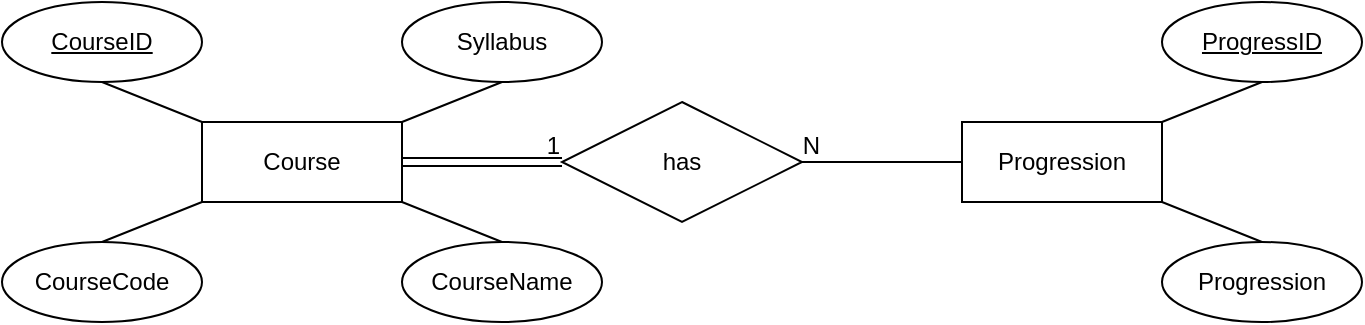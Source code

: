 <mxfile>
    <diagram id="HetkHUS6eR8NMx0O3BAx" name="Page-1">
        <mxGraphModel dx="861" dy="709" grid="1" gridSize="10" guides="1" tooltips="1" connect="1" arrows="1" fold="1" page="1" pageScale="1" pageWidth="850" pageHeight="1100" math="0" shadow="0">
            <root>
                <mxCell id="0"/>
                <mxCell id="1" parent="0"/>
                <mxCell id="2" value="Course" style="whiteSpace=wrap;html=1;align=center;" vertex="1" parent="1">
                    <mxGeometry x="150" y="280" width="100" height="40" as="geometry"/>
                </mxCell>
                <mxCell id="3" value="Progression" style="whiteSpace=wrap;html=1;align=center;" vertex="1" parent="1">
                    <mxGeometry x="530" y="280" width="100" height="40" as="geometry"/>
                </mxCell>
                <mxCell id="4" value="has" style="shape=rhombus;perimeter=rhombusPerimeter;whiteSpace=wrap;html=1;align=center;" vertex="1" parent="1">
                    <mxGeometry x="330" y="270" width="120" height="60" as="geometry"/>
                </mxCell>
                <mxCell id="5" value="" style="shape=link;html=1;rounded=0;entryX=0;entryY=0.5;entryDx=0;entryDy=0;exitX=1;exitY=0.5;exitDx=0;exitDy=0;" edge="1" parent="1" source="2" target="4">
                    <mxGeometry relative="1" as="geometry">
                        <mxPoint x="190" y="390" as="sourcePoint"/>
                        <mxPoint x="350" y="390" as="targetPoint"/>
                    </mxGeometry>
                </mxCell>
                <mxCell id="6" value="1" style="resizable=0;html=1;whiteSpace=wrap;align=right;verticalAlign=bottom;" connectable="0" vertex="1" parent="5">
                    <mxGeometry x="1" relative="1" as="geometry"/>
                </mxCell>
                <mxCell id="9" value="" style="endArrow=none;html=1;rounded=0;entryX=1;entryY=0.5;entryDx=0;entryDy=0;exitX=0;exitY=0.5;exitDx=0;exitDy=0;" edge="1" parent="1" source="3" target="4">
                    <mxGeometry relative="1" as="geometry">
                        <mxPoint x="420" y="380" as="sourcePoint"/>
                        <mxPoint x="580" y="380" as="targetPoint"/>
                    </mxGeometry>
                </mxCell>
                <mxCell id="10" value="N" style="resizable=0;html=1;whiteSpace=wrap;align=right;verticalAlign=bottom;" connectable="0" vertex="1" parent="9">
                    <mxGeometry x="1" relative="1" as="geometry">
                        <mxPoint x="10" as="offset"/>
                    </mxGeometry>
                </mxCell>
                <mxCell id="12" value="ProgressID" style="ellipse;whiteSpace=wrap;html=1;align=center;fontStyle=4;" vertex="1" parent="1">
                    <mxGeometry x="630" y="220" width="100" height="40" as="geometry"/>
                </mxCell>
                <mxCell id="13" value="Progression" style="ellipse;whiteSpace=wrap;html=1;align=center;" vertex="1" parent="1">
                    <mxGeometry x="630" y="340" width="100" height="40" as="geometry"/>
                </mxCell>
                <mxCell id="14" value="CourseID" style="ellipse;whiteSpace=wrap;html=1;align=center;fontStyle=4;" vertex="1" parent="1">
                    <mxGeometry x="50" y="220" width="100" height="40" as="geometry"/>
                </mxCell>
                <mxCell id="15" value="CourseCode" style="ellipse;whiteSpace=wrap;html=1;align=center;" vertex="1" parent="1">
                    <mxGeometry x="50" y="340" width="100" height="40" as="geometry"/>
                </mxCell>
                <mxCell id="16" value="CourseName" style="ellipse;whiteSpace=wrap;html=1;align=center;" vertex="1" parent="1">
                    <mxGeometry x="250" y="340" width="100" height="40" as="geometry"/>
                </mxCell>
                <mxCell id="17" value="Syllabus" style="ellipse;whiteSpace=wrap;html=1;align=center;" vertex="1" parent="1">
                    <mxGeometry x="250" y="220" width="100" height="40" as="geometry"/>
                </mxCell>
                <mxCell id="18" value="" style="endArrow=none;html=1;rounded=0;exitX=0.5;exitY=0;exitDx=0;exitDy=0;entryX=0;entryY=1;entryDx=0;entryDy=0;" edge="1" parent="1" source="15" target="2">
                    <mxGeometry relative="1" as="geometry">
                        <mxPoint x="80" y="430" as="sourcePoint"/>
                        <mxPoint x="240" y="430" as="targetPoint"/>
                    </mxGeometry>
                </mxCell>
                <mxCell id="19" value="" style="endArrow=none;html=1;rounded=0;exitX=0.5;exitY=1;exitDx=0;exitDy=0;entryX=0;entryY=0;entryDx=0;entryDy=0;" edge="1" parent="1" source="14" target="2">
                    <mxGeometry relative="1" as="geometry">
                        <mxPoint x="160" y="180" as="sourcePoint"/>
                        <mxPoint x="320" y="180" as="targetPoint"/>
                    </mxGeometry>
                </mxCell>
                <mxCell id="20" value="" style="endArrow=none;html=1;rounded=0;exitX=1;exitY=1;exitDx=0;exitDy=0;entryX=0.5;entryY=0;entryDx=0;entryDy=0;" edge="1" parent="1" source="2" target="16">
                    <mxGeometry relative="1" as="geometry">
                        <mxPoint x="290" y="450" as="sourcePoint"/>
                        <mxPoint x="450" y="450" as="targetPoint"/>
                    </mxGeometry>
                </mxCell>
                <mxCell id="21" value="" style="endArrow=none;html=1;rounded=0;exitX=1;exitY=0;exitDx=0;exitDy=0;entryX=0.5;entryY=1;entryDx=0;entryDy=0;" edge="1" parent="1" source="2" target="17">
                    <mxGeometry relative="1" as="geometry">
                        <mxPoint x="250" y="140" as="sourcePoint"/>
                        <mxPoint x="410" y="140" as="targetPoint"/>
                    </mxGeometry>
                </mxCell>
                <mxCell id="22" value="" style="endArrow=none;html=1;rounded=0;exitX=1;exitY=1;exitDx=0;exitDy=0;entryX=0.5;entryY=0;entryDx=0;entryDy=0;" edge="1" parent="1" source="3" target="13">
                    <mxGeometry relative="1" as="geometry">
                        <mxPoint x="510" y="470" as="sourcePoint"/>
                        <mxPoint x="670" y="470" as="targetPoint"/>
                    </mxGeometry>
                </mxCell>
                <mxCell id="23" value="" style="endArrow=none;html=1;rounded=0;exitX=1;exitY=0;exitDx=0;exitDy=0;entryX=0.5;entryY=1;entryDx=0;entryDy=0;" edge="1" parent="1" source="3" target="12">
                    <mxGeometry relative="1" as="geometry">
                        <mxPoint x="600" y="470" as="sourcePoint"/>
                        <mxPoint x="760" y="470" as="targetPoint"/>
                    </mxGeometry>
                </mxCell>
            </root>
        </mxGraphModel>
    </diagram>
</mxfile>